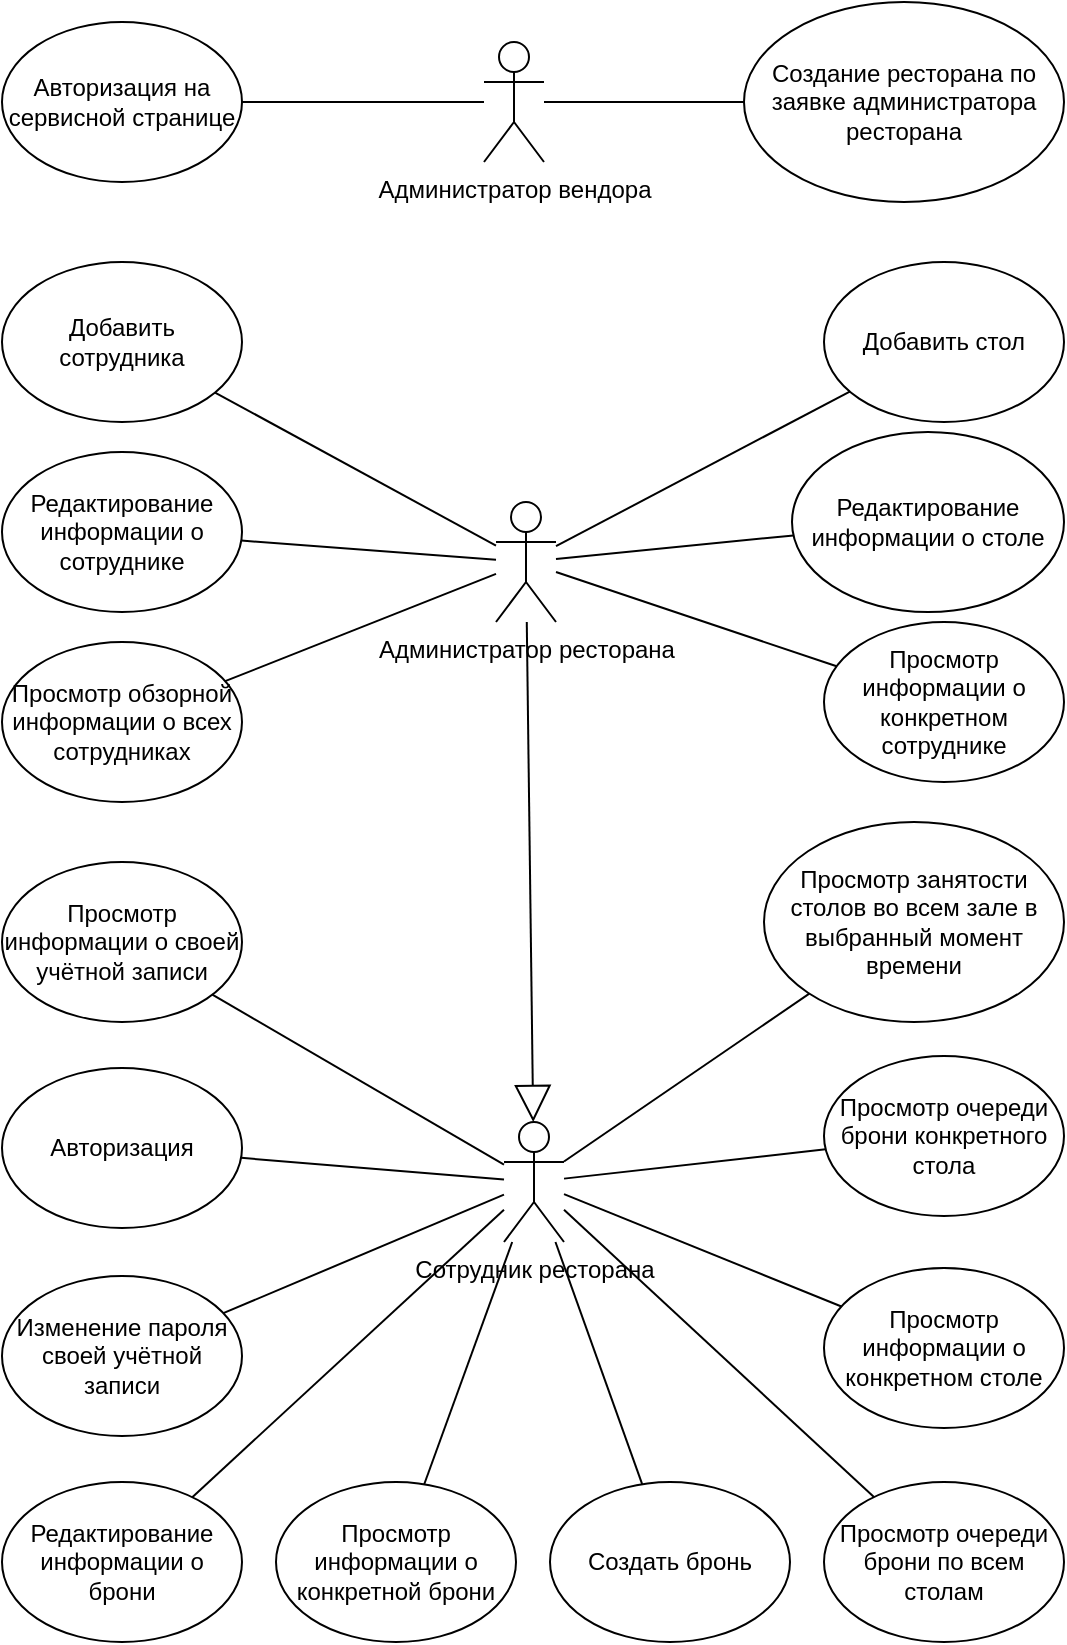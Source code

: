 <mxfile version="23.1.2" type="device">
  <diagram name="Page-1" id="UieqdjIPLJYyIETxDKCM">
    <mxGraphModel dx="1687" dy="918" grid="1" gridSize="10" guides="1" tooltips="1" connect="1" arrows="1" fold="1" page="1" pageScale="1" pageWidth="827" pageHeight="1169" math="0" shadow="0">
      <root>
        <mxCell id="0" />
        <mxCell id="1" parent="0" />
        <mxCell id="YbhAL_LKIzu4V9cOKkYo-1" value="Администратор вендора" style="shape=umlActor;verticalLabelPosition=bottom;verticalAlign=top;html=1;outlineConnect=0;" vertex="1" parent="1">
          <mxGeometry x="441" y="100" width="30" height="60" as="geometry" />
        </mxCell>
        <mxCell id="YbhAL_LKIzu4V9cOKkYo-4" value="Авторизация на сервисной странице" style="ellipse;whiteSpace=wrap;html=1;" vertex="1" parent="1">
          <mxGeometry x="200" y="90" width="120" height="80" as="geometry" />
        </mxCell>
        <mxCell id="YbhAL_LKIzu4V9cOKkYo-5" value="Создание ресторана по заявке администратора ресторана" style="ellipse;whiteSpace=wrap;html=1;" vertex="1" parent="1">
          <mxGeometry x="571" y="80" width="160" height="100" as="geometry" />
        </mxCell>
        <mxCell id="YbhAL_LKIzu4V9cOKkYo-7" value="" style="endArrow=none;html=1;rounded=0;" edge="1" parent="1" source="YbhAL_LKIzu4V9cOKkYo-1" target="YbhAL_LKIzu4V9cOKkYo-4">
          <mxGeometry width="50" height="50" relative="1" as="geometry">
            <mxPoint x="485" y="90" as="sourcePoint" />
            <mxPoint x="535" y="40" as="targetPoint" />
          </mxGeometry>
        </mxCell>
        <mxCell id="YbhAL_LKIzu4V9cOKkYo-8" value="" style="endArrow=none;html=1;rounded=0;" edge="1" parent="1" source="YbhAL_LKIzu4V9cOKkYo-1" target="YbhAL_LKIzu4V9cOKkYo-5">
          <mxGeometry width="50" height="50" relative="1" as="geometry">
            <mxPoint x="465" y="270" as="sourcePoint" />
            <mxPoint x="515" y="220" as="targetPoint" />
          </mxGeometry>
        </mxCell>
        <mxCell id="YbhAL_LKIzu4V9cOKkYo-9" value="Администратор ресторана" style="shape=umlActor;verticalLabelPosition=bottom;verticalAlign=top;html=1;outlineConnect=0;" vertex="1" parent="1">
          <mxGeometry x="447" y="330" width="30" height="60" as="geometry" />
        </mxCell>
        <mxCell id="YbhAL_LKIzu4V9cOKkYo-10" value="Добавить стол" style="ellipse;whiteSpace=wrap;html=1;" vertex="1" parent="1">
          <mxGeometry x="611" y="210" width="120" height="80" as="geometry" />
        </mxCell>
        <mxCell id="YbhAL_LKIzu4V9cOKkYo-11" value="Редактирование информации о столе" style="ellipse;whiteSpace=wrap;html=1;" vertex="1" parent="1">
          <mxGeometry x="595" y="295" width="136" height="90" as="geometry" />
        </mxCell>
        <mxCell id="YbhAL_LKIzu4V9cOKkYo-12" value="Редактирование информации о сотруднике" style="ellipse;whiteSpace=wrap;html=1;" vertex="1" parent="1">
          <mxGeometry x="200" y="305" width="120" height="80" as="geometry" />
        </mxCell>
        <mxCell id="YbhAL_LKIzu4V9cOKkYo-13" value="Добавить сотрудника" style="ellipse;whiteSpace=wrap;html=1;" vertex="1" parent="1">
          <mxGeometry x="200" y="210" width="120" height="80" as="geometry" />
        </mxCell>
        <mxCell id="YbhAL_LKIzu4V9cOKkYo-14" value="Просмотр информации о конкретном сотруднике" style="ellipse;whiteSpace=wrap;html=1;" vertex="1" parent="1">
          <mxGeometry x="611" y="390" width="120" height="80" as="geometry" />
        </mxCell>
        <mxCell id="YbhAL_LKIzu4V9cOKkYo-15" value="Просмотр обзорной информации о всех сотрудниках" style="ellipse;whiteSpace=wrap;html=1;" vertex="1" parent="1">
          <mxGeometry x="200" y="400" width="120" height="80" as="geometry" />
        </mxCell>
        <mxCell id="YbhAL_LKIzu4V9cOKkYo-16" value="" style="endArrow=none;html=1;rounded=0;" edge="1" parent="1" source="YbhAL_LKIzu4V9cOKkYo-10" target="YbhAL_LKIzu4V9cOKkYo-9">
          <mxGeometry width="50" height="50" relative="1" as="geometry">
            <mxPoint x="449" y="450" as="sourcePoint" />
            <mxPoint x="499" y="400" as="targetPoint" />
          </mxGeometry>
        </mxCell>
        <mxCell id="YbhAL_LKIzu4V9cOKkYo-17" value="" style="endArrow=none;html=1;rounded=0;" edge="1" parent="1" source="YbhAL_LKIzu4V9cOKkYo-11" target="YbhAL_LKIzu4V9cOKkYo-9">
          <mxGeometry width="50" height="50" relative="1" as="geometry">
            <mxPoint x="449" y="450" as="sourcePoint" />
            <mxPoint x="499" y="400" as="targetPoint" />
          </mxGeometry>
        </mxCell>
        <mxCell id="YbhAL_LKIzu4V9cOKkYo-18" value="" style="endArrow=none;html=1;rounded=0;" edge="1" parent="1" source="YbhAL_LKIzu4V9cOKkYo-15" target="YbhAL_LKIzu4V9cOKkYo-9">
          <mxGeometry width="50" height="50" relative="1" as="geometry">
            <mxPoint x="449" y="450" as="sourcePoint" />
            <mxPoint x="499" y="400" as="targetPoint" />
          </mxGeometry>
        </mxCell>
        <mxCell id="YbhAL_LKIzu4V9cOKkYo-19" value="" style="endArrow=none;html=1;rounded=0;" edge="1" parent="1" source="YbhAL_LKIzu4V9cOKkYo-14" target="YbhAL_LKIzu4V9cOKkYo-9">
          <mxGeometry width="50" height="50" relative="1" as="geometry">
            <mxPoint x="449" y="450" as="sourcePoint" />
            <mxPoint x="499" y="400" as="targetPoint" />
          </mxGeometry>
        </mxCell>
        <mxCell id="YbhAL_LKIzu4V9cOKkYo-20" value="" style="endArrow=none;html=1;rounded=0;" edge="1" parent="1" source="YbhAL_LKIzu4V9cOKkYo-13" target="YbhAL_LKIzu4V9cOKkYo-9">
          <mxGeometry width="50" height="50" relative="1" as="geometry">
            <mxPoint x="449" y="450" as="sourcePoint" />
            <mxPoint x="499" y="400" as="targetPoint" />
          </mxGeometry>
        </mxCell>
        <mxCell id="YbhAL_LKIzu4V9cOKkYo-21" value="" style="endArrow=none;html=1;rounded=0;" edge="1" parent="1" source="YbhAL_LKIzu4V9cOKkYo-12" target="YbhAL_LKIzu4V9cOKkYo-9">
          <mxGeometry width="50" height="50" relative="1" as="geometry">
            <mxPoint x="449" y="450" as="sourcePoint" />
            <mxPoint x="499" y="400" as="targetPoint" />
          </mxGeometry>
        </mxCell>
        <mxCell id="YbhAL_LKIzu4V9cOKkYo-22" value="&lt;span style=&quot;background-color: rgb(255, 255, 255);&quot;&gt;Сотрудник ресторана&lt;/span&gt;" style="shape=umlActor;verticalLabelPosition=bottom;verticalAlign=top;html=1;outlineConnect=0;" vertex="1" parent="1">
          <mxGeometry x="451" y="640" width="30" height="60" as="geometry" />
        </mxCell>
        <mxCell id="YbhAL_LKIzu4V9cOKkYo-23" value="Изменение пароля своей учётной записи" style="ellipse;whiteSpace=wrap;html=1;" vertex="1" parent="1">
          <mxGeometry x="200" y="717" width="120" height="80" as="geometry" />
        </mxCell>
        <mxCell id="YbhAL_LKIzu4V9cOKkYo-24" value="Просмотр информации о своей учётной записи" style="ellipse;whiteSpace=wrap;html=1;" vertex="1" parent="1">
          <mxGeometry x="200" y="510" width="120" height="80" as="geometry" />
        </mxCell>
        <mxCell id="YbhAL_LKIzu4V9cOKkYo-25" value="Авторизация" style="ellipse;whiteSpace=wrap;html=1;" vertex="1" parent="1">
          <mxGeometry x="200" y="613" width="120" height="80" as="geometry" />
        </mxCell>
        <mxCell id="YbhAL_LKIzu4V9cOKkYo-26" value="Просмотр информации о конкретном столе" style="ellipse;whiteSpace=wrap;html=1;" vertex="1" parent="1">
          <mxGeometry x="611" y="713" width="120" height="80" as="geometry" />
        </mxCell>
        <mxCell id="YbhAL_LKIzu4V9cOKkYo-27" value="Просмотр занятости столов во всем зале в выбранный момент времени" style="ellipse;whiteSpace=wrap;html=1;" vertex="1" parent="1">
          <mxGeometry x="581" y="490" width="150" height="100" as="geometry" />
        </mxCell>
        <mxCell id="YbhAL_LKIzu4V9cOKkYo-28" value="Просмотр очереди брони по всем столам" style="ellipse;whiteSpace=wrap;html=1;" vertex="1" parent="1">
          <mxGeometry x="611" y="820" width="120" height="80" as="geometry" />
        </mxCell>
        <mxCell id="YbhAL_LKIzu4V9cOKkYo-29" value="Просмотр очереди брони конкретного стола" style="ellipse;whiteSpace=wrap;html=1;" vertex="1" parent="1">
          <mxGeometry x="611" y="607" width="120" height="80" as="geometry" />
        </mxCell>
        <mxCell id="YbhAL_LKIzu4V9cOKkYo-30" value="Просмотр информации о конкретной брони" style="ellipse;whiteSpace=wrap;html=1;" vertex="1" parent="1">
          <mxGeometry x="337" y="820" width="120" height="80" as="geometry" />
        </mxCell>
        <mxCell id="YbhAL_LKIzu4V9cOKkYo-31" value="Редактирование информации о брони" style="ellipse;whiteSpace=wrap;html=1;" vertex="1" parent="1">
          <mxGeometry x="200" y="820" width="120" height="80" as="geometry" />
        </mxCell>
        <mxCell id="YbhAL_LKIzu4V9cOKkYo-32" value="Создать бронь" style="ellipse;whiteSpace=wrap;html=1;" vertex="1" parent="1">
          <mxGeometry x="474" y="820" width="120" height="80" as="geometry" />
        </mxCell>
        <mxCell id="YbhAL_LKIzu4V9cOKkYo-33" value="" style="endArrow=none;html=1;rounded=0;" edge="1" parent="1" source="YbhAL_LKIzu4V9cOKkYo-22" target="YbhAL_LKIzu4V9cOKkYo-29">
          <mxGeometry width="50" height="50" relative="1" as="geometry">
            <mxPoint x="450" y="735" as="sourcePoint" />
            <mxPoint x="500" y="685" as="targetPoint" />
          </mxGeometry>
        </mxCell>
        <mxCell id="YbhAL_LKIzu4V9cOKkYo-34" value="" style="endArrow=none;html=1;rounded=0;" edge="1" parent="1" source="YbhAL_LKIzu4V9cOKkYo-22" target="YbhAL_LKIzu4V9cOKkYo-23">
          <mxGeometry width="50" height="50" relative="1" as="geometry">
            <mxPoint x="450" y="735" as="sourcePoint" />
            <mxPoint x="500" y="685" as="targetPoint" />
          </mxGeometry>
        </mxCell>
        <mxCell id="YbhAL_LKIzu4V9cOKkYo-35" value="" style="endArrow=none;html=1;rounded=0;" edge="1" parent="1" source="YbhAL_LKIzu4V9cOKkYo-22" target="YbhAL_LKIzu4V9cOKkYo-28">
          <mxGeometry width="50" height="50" relative="1" as="geometry">
            <mxPoint x="450" y="735" as="sourcePoint" />
            <mxPoint x="500" y="685" as="targetPoint" />
          </mxGeometry>
        </mxCell>
        <mxCell id="YbhAL_LKIzu4V9cOKkYo-36" value="" style="endArrow=none;html=1;rounded=0;" edge="1" parent="1" source="YbhAL_LKIzu4V9cOKkYo-22" target="YbhAL_LKIzu4V9cOKkYo-27">
          <mxGeometry width="50" height="50" relative="1" as="geometry">
            <mxPoint x="450" y="735" as="sourcePoint" />
            <mxPoint x="500" y="685" as="targetPoint" />
          </mxGeometry>
        </mxCell>
        <mxCell id="YbhAL_LKIzu4V9cOKkYo-37" value="" style="endArrow=none;html=1;rounded=0;" edge="1" parent="1" source="YbhAL_LKIzu4V9cOKkYo-22" target="YbhAL_LKIzu4V9cOKkYo-26">
          <mxGeometry width="50" height="50" relative="1" as="geometry">
            <mxPoint x="450" y="735" as="sourcePoint" />
            <mxPoint x="500" y="685" as="targetPoint" />
          </mxGeometry>
        </mxCell>
        <mxCell id="YbhAL_LKIzu4V9cOKkYo-38" value="" style="endArrow=none;html=1;rounded=0;" edge="1" parent="1" source="YbhAL_LKIzu4V9cOKkYo-22" target="YbhAL_LKIzu4V9cOKkYo-25">
          <mxGeometry width="50" height="50" relative="1" as="geometry">
            <mxPoint x="350" y="675" as="sourcePoint" />
            <mxPoint x="500" y="685" as="targetPoint" />
          </mxGeometry>
        </mxCell>
        <mxCell id="YbhAL_LKIzu4V9cOKkYo-39" value="" style="endArrow=none;html=1;rounded=0;" edge="1" parent="1" source="YbhAL_LKIzu4V9cOKkYo-22" target="YbhAL_LKIzu4V9cOKkYo-24">
          <mxGeometry width="50" height="50" relative="1" as="geometry">
            <mxPoint x="450" y="735" as="sourcePoint" />
            <mxPoint x="500" y="685" as="targetPoint" />
          </mxGeometry>
        </mxCell>
        <mxCell id="YbhAL_LKIzu4V9cOKkYo-40" value="" style="endArrow=none;html=1;rounded=0;" edge="1" parent="1" source="YbhAL_LKIzu4V9cOKkYo-22" target="YbhAL_LKIzu4V9cOKkYo-30">
          <mxGeometry width="50" height="50" relative="1" as="geometry">
            <mxPoint x="450" y="735" as="sourcePoint" />
            <mxPoint x="500" y="685" as="targetPoint" />
          </mxGeometry>
        </mxCell>
        <mxCell id="YbhAL_LKIzu4V9cOKkYo-41" value="" style="endArrow=none;html=1;rounded=0;" edge="1" parent="1" source="YbhAL_LKIzu4V9cOKkYo-22" target="YbhAL_LKIzu4V9cOKkYo-31">
          <mxGeometry width="50" height="50" relative="1" as="geometry">
            <mxPoint x="450" y="735" as="sourcePoint" />
            <mxPoint x="500" y="685" as="targetPoint" />
          </mxGeometry>
        </mxCell>
        <mxCell id="YbhAL_LKIzu4V9cOKkYo-42" value="" style="endArrow=none;html=1;rounded=0;" edge="1" parent="1" source="YbhAL_LKIzu4V9cOKkYo-22" target="YbhAL_LKIzu4V9cOKkYo-32">
          <mxGeometry width="50" height="50" relative="1" as="geometry">
            <mxPoint x="450" y="735" as="sourcePoint" />
            <mxPoint x="500" y="685" as="targetPoint" />
          </mxGeometry>
        </mxCell>
        <mxCell id="YbhAL_LKIzu4V9cOKkYo-43" value="" style="endArrow=block;endSize=16;endFill=0;html=1;rounded=0;" edge="1" parent="1" source="YbhAL_LKIzu4V9cOKkYo-9" target="YbhAL_LKIzu4V9cOKkYo-22">
          <mxGeometry width="160" relative="1" as="geometry">
            <mxPoint x="340" y="550" as="sourcePoint" />
            <mxPoint x="500" y="550" as="targetPoint" />
          </mxGeometry>
        </mxCell>
      </root>
    </mxGraphModel>
  </diagram>
</mxfile>
